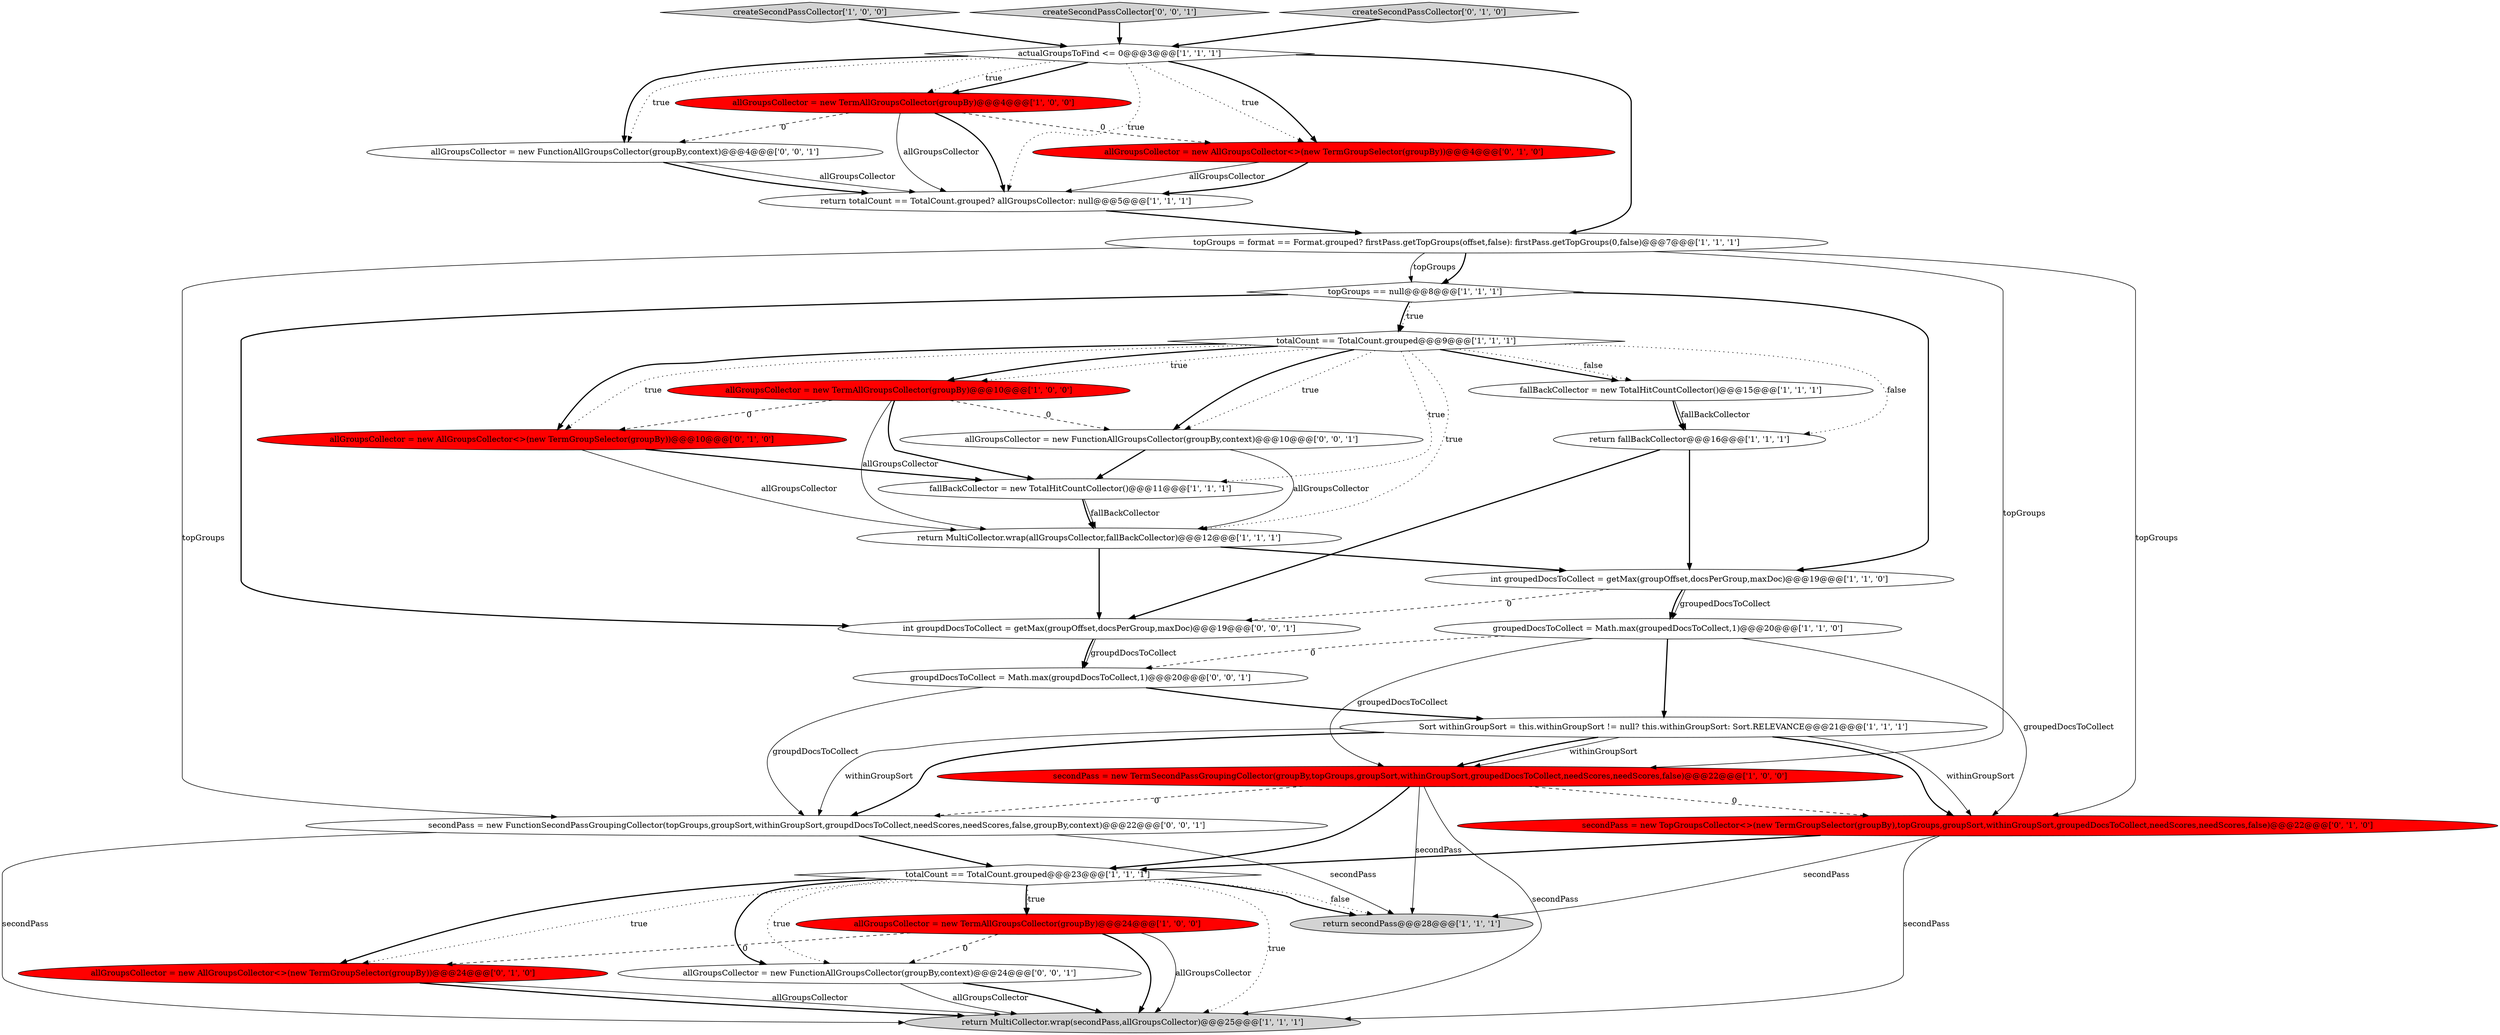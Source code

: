 digraph {
15 [style = filled, label = "fallBackCollector = new TotalHitCountCollector()@@@11@@@['1', '1', '1']", fillcolor = white, shape = ellipse image = "AAA0AAABBB1BBB"];
27 [style = filled, label = "int groupdDocsToCollect = getMax(groupOffset,docsPerGroup,maxDoc)@@@19@@@['0', '0', '1']", fillcolor = white, shape = ellipse image = "AAA0AAABBB3BBB"];
11 [style = filled, label = "groupedDocsToCollect = Math.max(groupedDocsToCollect,1)@@@20@@@['1', '1', '0']", fillcolor = white, shape = ellipse image = "AAA0AAABBB1BBB"];
22 [style = filled, label = "allGroupsCollector = new AllGroupsCollector<>(new TermGroupSelector(groupBy))@@@24@@@['0', '1', '0']", fillcolor = red, shape = ellipse image = "AAA1AAABBB2BBB"];
7 [style = filled, label = "return totalCount == TotalCount.grouped? allGroupsCollector: null@@@5@@@['1', '1', '1']", fillcolor = white, shape = ellipse image = "AAA0AAABBB1BBB"];
8 [style = filled, label = "Sort withinGroupSort = this.withinGroupSort != null? this.withinGroupSort: Sort.RELEVANCE@@@21@@@['1', '1', '1']", fillcolor = white, shape = ellipse image = "AAA0AAABBB1BBB"];
10 [style = filled, label = "return secondPass@@@28@@@['1', '1', '1']", fillcolor = lightgray, shape = ellipse image = "AAA0AAABBB1BBB"];
30 [style = filled, label = "allGroupsCollector = new FunctionAllGroupsCollector(groupBy,context)@@@4@@@['0', '0', '1']", fillcolor = white, shape = ellipse image = "AAA0AAABBB3BBB"];
1 [style = filled, label = "secondPass = new TermSecondPassGroupingCollector(groupBy,topGroups,groupSort,withinGroupSort,groupedDocsToCollect,needScores,needScores,false)@@@22@@@['1', '0', '0']", fillcolor = red, shape = ellipse image = "AAA1AAABBB1BBB"];
5 [style = filled, label = "return fallBackCollector@@@16@@@['1', '1', '1']", fillcolor = white, shape = ellipse image = "AAA0AAABBB1BBB"];
25 [style = filled, label = "allGroupsCollector = new FunctionAllGroupsCollector(groupBy,context)@@@10@@@['0', '0', '1']", fillcolor = white, shape = ellipse image = "AAA0AAABBB3BBB"];
2 [style = filled, label = "createSecondPassCollector['1', '0', '0']", fillcolor = lightgray, shape = diamond image = "AAA0AAABBB1BBB"];
18 [style = filled, label = "topGroups = format == Format.grouped? firstPass.getTopGroups(offset,false): firstPass.getTopGroups(0,false)@@@7@@@['1', '1', '1']", fillcolor = white, shape = ellipse image = "AAA0AAABBB1BBB"];
17 [style = filled, label = "fallBackCollector = new TotalHitCountCollector()@@@15@@@['1', '1', '1']", fillcolor = white, shape = ellipse image = "AAA0AAABBB1BBB"];
26 [style = filled, label = "allGroupsCollector = new FunctionAllGroupsCollector(groupBy,context)@@@24@@@['0', '0', '1']", fillcolor = white, shape = ellipse image = "AAA0AAABBB3BBB"];
28 [style = filled, label = "createSecondPassCollector['0', '0', '1']", fillcolor = lightgray, shape = diamond image = "AAA0AAABBB3BBB"];
14 [style = filled, label = "return MultiCollector.wrap(allGroupsCollector,fallBackCollector)@@@12@@@['1', '1', '1']", fillcolor = white, shape = ellipse image = "AAA0AAABBB1BBB"];
20 [style = filled, label = "secondPass = new TopGroupsCollector<>(new TermGroupSelector(groupBy),topGroups,groupSort,withinGroupSort,groupedDocsToCollect,needScores,needScores,false)@@@22@@@['0', '1', '0']", fillcolor = red, shape = ellipse image = "AAA1AAABBB2BBB"];
3 [style = filled, label = "allGroupsCollector = new TermAllGroupsCollector(groupBy)@@@4@@@['1', '0', '0']", fillcolor = red, shape = ellipse image = "AAA1AAABBB1BBB"];
6 [style = filled, label = "return MultiCollector.wrap(secondPass,allGroupsCollector)@@@25@@@['1', '1', '1']", fillcolor = lightgray, shape = ellipse image = "AAA0AAABBB1BBB"];
24 [style = filled, label = "createSecondPassCollector['0', '1', '0']", fillcolor = lightgray, shape = diamond image = "AAA0AAABBB2BBB"];
4 [style = filled, label = "allGroupsCollector = new TermAllGroupsCollector(groupBy)@@@24@@@['1', '0', '0']", fillcolor = red, shape = ellipse image = "AAA1AAABBB1BBB"];
31 [style = filled, label = "groupdDocsToCollect = Math.max(groupdDocsToCollect,1)@@@20@@@['0', '0', '1']", fillcolor = white, shape = ellipse image = "AAA0AAABBB3BBB"];
0 [style = filled, label = "topGroups == null@@@8@@@['1', '1', '1']", fillcolor = white, shape = diamond image = "AAA0AAABBB1BBB"];
16 [style = filled, label = "int groupedDocsToCollect = getMax(groupOffset,docsPerGroup,maxDoc)@@@19@@@['1', '1', '0']", fillcolor = white, shape = ellipse image = "AAA0AAABBB1BBB"];
21 [style = filled, label = "allGroupsCollector = new AllGroupsCollector<>(new TermGroupSelector(groupBy))@@@10@@@['0', '1', '0']", fillcolor = red, shape = ellipse image = "AAA1AAABBB2BBB"];
9 [style = filled, label = "allGroupsCollector = new TermAllGroupsCollector(groupBy)@@@10@@@['1', '0', '0']", fillcolor = red, shape = ellipse image = "AAA1AAABBB1BBB"];
12 [style = filled, label = "totalCount == TotalCount.grouped@@@9@@@['1', '1', '1']", fillcolor = white, shape = diamond image = "AAA0AAABBB1BBB"];
13 [style = filled, label = "actualGroupsToFind <= 0@@@3@@@['1', '1', '1']", fillcolor = white, shape = diamond image = "AAA0AAABBB1BBB"];
19 [style = filled, label = "totalCount == TotalCount.grouped@@@23@@@['1', '1', '1']", fillcolor = white, shape = diamond image = "AAA0AAABBB1BBB"];
23 [style = filled, label = "allGroupsCollector = new AllGroupsCollector<>(new TermGroupSelector(groupBy))@@@4@@@['0', '1', '0']", fillcolor = red, shape = ellipse image = "AAA1AAABBB2BBB"];
29 [style = filled, label = "secondPass = new FunctionSecondPassGroupingCollector(topGroups,groupSort,withinGroupSort,groupdDocsToCollect,needScores,needScores,false,groupBy,context)@@@22@@@['0', '0', '1']", fillcolor = white, shape = ellipse image = "AAA0AAABBB3BBB"];
0->12 [style = dotted, label="true"];
16->27 [style = dashed, label="0"];
20->6 [style = solid, label="secondPass"];
21->15 [style = bold, label=""];
12->15 [style = dotted, label="true"];
12->9 [style = bold, label=""];
12->21 [style = dotted, label="true"];
1->10 [style = solid, label="secondPass"];
29->6 [style = solid, label="secondPass"];
8->1 [style = bold, label=""];
8->1 [style = solid, label="withinGroupSort"];
23->7 [style = solid, label="allGroupsCollector"];
8->20 [style = bold, label=""];
9->21 [style = dashed, label="0"];
25->15 [style = bold, label=""];
9->14 [style = solid, label="allGroupsCollector"];
8->20 [style = solid, label="withinGroupSort"];
30->7 [style = solid, label="allGroupsCollector"];
18->0 [style = bold, label=""];
16->11 [style = solid, label="groupedDocsToCollect"];
14->16 [style = bold, label=""];
26->6 [style = solid, label="allGroupsCollector"];
17->5 [style = bold, label=""];
13->3 [style = dotted, label="true"];
12->21 [style = bold, label=""];
27->31 [style = bold, label=""];
13->7 [style = dotted, label="true"];
4->22 [style = dashed, label="0"];
4->26 [style = dashed, label="0"];
26->6 [style = bold, label=""];
13->23 [style = dotted, label="true"];
4->6 [style = solid, label="allGroupsCollector"];
25->14 [style = solid, label="allGroupsCollector"];
3->7 [style = bold, label=""];
19->4 [style = dotted, label="true"];
30->7 [style = bold, label=""];
19->26 [style = bold, label=""];
19->22 [style = dotted, label="true"];
11->8 [style = bold, label=""];
23->7 [style = bold, label=""];
1->19 [style = bold, label=""];
20->19 [style = bold, label=""];
19->22 [style = bold, label=""];
27->31 [style = solid, label="groupdDocsToCollect"];
12->25 [style = dotted, label="true"];
17->5 [style = solid, label="fallBackCollector"];
13->18 [style = bold, label=""];
19->26 [style = dotted, label="true"];
24->13 [style = bold, label=""];
22->6 [style = bold, label=""];
1->6 [style = solid, label="secondPass"];
18->20 [style = solid, label="topGroups"];
0->16 [style = bold, label=""];
29->10 [style = solid, label="secondPass"];
18->0 [style = solid, label="topGroups"];
3->30 [style = dashed, label="0"];
15->14 [style = bold, label=""];
11->1 [style = solid, label="groupedDocsToCollect"];
0->12 [style = bold, label=""];
12->17 [style = bold, label=""];
8->29 [style = solid, label="withinGroupSort"];
19->10 [style = bold, label=""];
18->1 [style = solid, label="topGroups"];
5->16 [style = bold, label=""];
3->23 [style = dashed, label="0"];
13->30 [style = dotted, label="true"];
18->29 [style = solid, label="topGroups"];
29->19 [style = bold, label=""];
11->31 [style = dashed, label="0"];
3->7 [style = solid, label="allGroupsCollector"];
9->25 [style = dashed, label="0"];
7->18 [style = bold, label=""];
14->27 [style = bold, label=""];
22->6 [style = solid, label="allGroupsCollector"];
31->8 [style = bold, label=""];
12->17 [style = dotted, label="false"];
16->11 [style = bold, label=""];
4->6 [style = bold, label=""];
0->27 [style = bold, label=""];
1->29 [style = dashed, label="0"];
28->13 [style = bold, label=""];
13->30 [style = bold, label=""];
31->29 [style = solid, label="groupdDocsToCollect"];
12->5 [style = dotted, label="false"];
2->13 [style = bold, label=""];
1->20 [style = dashed, label="0"];
12->14 [style = dotted, label="true"];
13->3 [style = bold, label=""];
11->20 [style = solid, label="groupedDocsToCollect"];
9->15 [style = bold, label=""];
12->25 [style = bold, label=""];
20->10 [style = solid, label="secondPass"];
19->10 [style = dotted, label="false"];
13->23 [style = bold, label=""];
21->14 [style = solid, label="allGroupsCollector"];
19->6 [style = dotted, label="true"];
19->4 [style = bold, label=""];
5->27 [style = bold, label=""];
15->14 [style = solid, label="fallBackCollector"];
8->29 [style = bold, label=""];
12->9 [style = dotted, label="true"];
}
